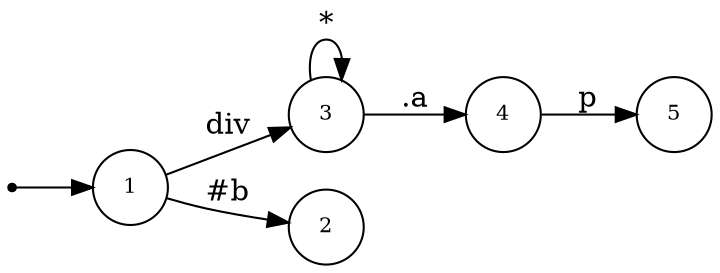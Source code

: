 digraph NFA {
  rankdir=LR;
  node [shape=circle, fontsize=10];
  __start [shape=point, label=""];
  __start -> 1;
  1 [label="1"];
  5 [label="5"];
  4 [label="4"];
  3 [label="3"];
  2 [label="2"];
  { node [shape=doublecircle]; 2 5 }
  1 -> 2 [label="#b"];
  1 -> 3 [label="div"];
  3 -> 3 [label="*"];
  3 -> 4 [label=".a"];
  4 -> 5 [label="p"];
}
